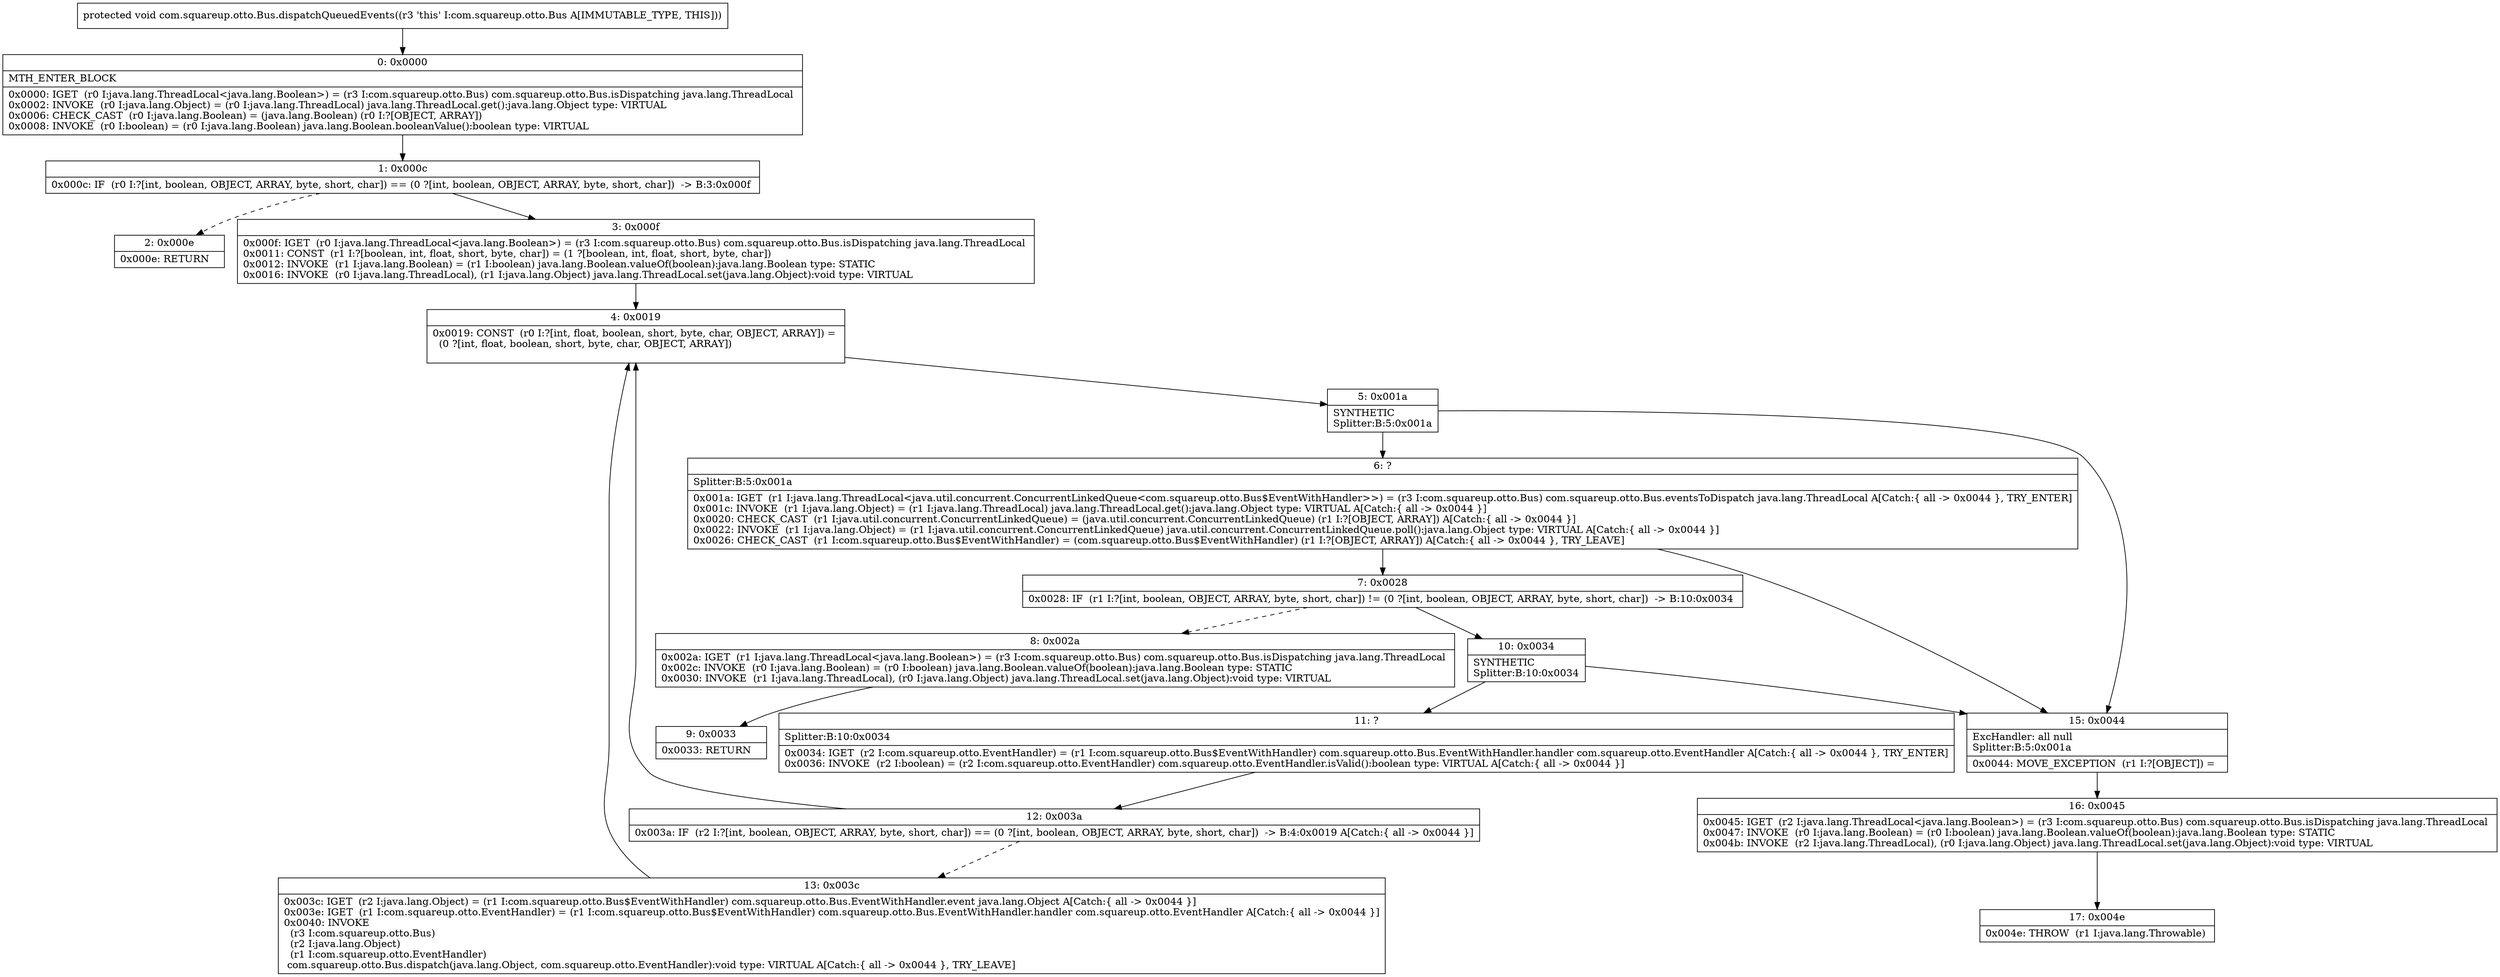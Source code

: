 digraph "CFG forcom.squareup.otto.Bus.dispatchQueuedEvents()V" {
Node_0 [shape=record,label="{0\:\ 0x0000|MTH_ENTER_BLOCK\l|0x0000: IGET  (r0 I:java.lang.ThreadLocal\<java.lang.Boolean\>) = (r3 I:com.squareup.otto.Bus) com.squareup.otto.Bus.isDispatching java.lang.ThreadLocal \l0x0002: INVOKE  (r0 I:java.lang.Object) = (r0 I:java.lang.ThreadLocal) java.lang.ThreadLocal.get():java.lang.Object type: VIRTUAL \l0x0006: CHECK_CAST  (r0 I:java.lang.Boolean) = (java.lang.Boolean) (r0 I:?[OBJECT, ARRAY]) \l0x0008: INVOKE  (r0 I:boolean) = (r0 I:java.lang.Boolean) java.lang.Boolean.booleanValue():boolean type: VIRTUAL \l}"];
Node_1 [shape=record,label="{1\:\ 0x000c|0x000c: IF  (r0 I:?[int, boolean, OBJECT, ARRAY, byte, short, char]) == (0 ?[int, boolean, OBJECT, ARRAY, byte, short, char])  \-\> B:3:0x000f \l}"];
Node_2 [shape=record,label="{2\:\ 0x000e|0x000e: RETURN   \l}"];
Node_3 [shape=record,label="{3\:\ 0x000f|0x000f: IGET  (r0 I:java.lang.ThreadLocal\<java.lang.Boolean\>) = (r3 I:com.squareup.otto.Bus) com.squareup.otto.Bus.isDispatching java.lang.ThreadLocal \l0x0011: CONST  (r1 I:?[boolean, int, float, short, byte, char]) = (1 ?[boolean, int, float, short, byte, char]) \l0x0012: INVOKE  (r1 I:java.lang.Boolean) = (r1 I:boolean) java.lang.Boolean.valueOf(boolean):java.lang.Boolean type: STATIC \l0x0016: INVOKE  (r0 I:java.lang.ThreadLocal), (r1 I:java.lang.Object) java.lang.ThreadLocal.set(java.lang.Object):void type: VIRTUAL \l}"];
Node_4 [shape=record,label="{4\:\ 0x0019|0x0019: CONST  (r0 I:?[int, float, boolean, short, byte, char, OBJECT, ARRAY]) = \l  (0 ?[int, float, boolean, short, byte, char, OBJECT, ARRAY])\l \l}"];
Node_5 [shape=record,label="{5\:\ 0x001a|SYNTHETIC\lSplitter:B:5:0x001a\l}"];
Node_6 [shape=record,label="{6\:\ ?|Splitter:B:5:0x001a\l|0x001a: IGET  (r1 I:java.lang.ThreadLocal\<java.util.concurrent.ConcurrentLinkedQueue\<com.squareup.otto.Bus$EventWithHandler\>\>) = (r3 I:com.squareup.otto.Bus) com.squareup.otto.Bus.eventsToDispatch java.lang.ThreadLocal A[Catch:\{ all \-\> 0x0044 \}, TRY_ENTER]\l0x001c: INVOKE  (r1 I:java.lang.Object) = (r1 I:java.lang.ThreadLocal) java.lang.ThreadLocal.get():java.lang.Object type: VIRTUAL A[Catch:\{ all \-\> 0x0044 \}]\l0x0020: CHECK_CAST  (r1 I:java.util.concurrent.ConcurrentLinkedQueue) = (java.util.concurrent.ConcurrentLinkedQueue) (r1 I:?[OBJECT, ARRAY]) A[Catch:\{ all \-\> 0x0044 \}]\l0x0022: INVOKE  (r1 I:java.lang.Object) = (r1 I:java.util.concurrent.ConcurrentLinkedQueue) java.util.concurrent.ConcurrentLinkedQueue.poll():java.lang.Object type: VIRTUAL A[Catch:\{ all \-\> 0x0044 \}]\l0x0026: CHECK_CAST  (r1 I:com.squareup.otto.Bus$EventWithHandler) = (com.squareup.otto.Bus$EventWithHandler) (r1 I:?[OBJECT, ARRAY]) A[Catch:\{ all \-\> 0x0044 \}, TRY_LEAVE]\l}"];
Node_7 [shape=record,label="{7\:\ 0x0028|0x0028: IF  (r1 I:?[int, boolean, OBJECT, ARRAY, byte, short, char]) != (0 ?[int, boolean, OBJECT, ARRAY, byte, short, char])  \-\> B:10:0x0034 \l}"];
Node_8 [shape=record,label="{8\:\ 0x002a|0x002a: IGET  (r1 I:java.lang.ThreadLocal\<java.lang.Boolean\>) = (r3 I:com.squareup.otto.Bus) com.squareup.otto.Bus.isDispatching java.lang.ThreadLocal \l0x002c: INVOKE  (r0 I:java.lang.Boolean) = (r0 I:boolean) java.lang.Boolean.valueOf(boolean):java.lang.Boolean type: STATIC \l0x0030: INVOKE  (r1 I:java.lang.ThreadLocal), (r0 I:java.lang.Object) java.lang.ThreadLocal.set(java.lang.Object):void type: VIRTUAL \l}"];
Node_9 [shape=record,label="{9\:\ 0x0033|0x0033: RETURN   \l}"];
Node_10 [shape=record,label="{10\:\ 0x0034|SYNTHETIC\lSplitter:B:10:0x0034\l}"];
Node_11 [shape=record,label="{11\:\ ?|Splitter:B:10:0x0034\l|0x0034: IGET  (r2 I:com.squareup.otto.EventHandler) = (r1 I:com.squareup.otto.Bus$EventWithHandler) com.squareup.otto.Bus.EventWithHandler.handler com.squareup.otto.EventHandler A[Catch:\{ all \-\> 0x0044 \}, TRY_ENTER]\l0x0036: INVOKE  (r2 I:boolean) = (r2 I:com.squareup.otto.EventHandler) com.squareup.otto.EventHandler.isValid():boolean type: VIRTUAL A[Catch:\{ all \-\> 0x0044 \}]\l}"];
Node_12 [shape=record,label="{12\:\ 0x003a|0x003a: IF  (r2 I:?[int, boolean, OBJECT, ARRAY, byte, short, char]) == (0 ?[int, boolean, OBJECT, ARRAY, byte, short, char])  \-\> B:4:0x0019 A[Catch:\{ all \-\> 0x0044 \}]\l}"];
Node_13 [shape=record,label="{13\:\ 0x003c|0x003c: IGET  (r2 I:java.lang.Object) = (r1 I:com.squareup.otto.Bus$EventWithHandler) com.squareup.otto.Bus.EventWithHandler.event java.lang.Object A[Catch:\{ all \-\> 0x0044 \}]\l0x003e: IGET  (r1 I:com.squareup.otto.EventHandler) = (r1 I:com.squareup.otto.Bus$EventWithHandler) com.squareup.otto.Bus.EventWithHandler.handler com.squareup.otto.EventHandler A[Catch:\{ all \-\> 0x0044 \}]\l0x0040: INVOKE  \l  (r3 I:com.squareup.otto.Bus)\l  (r2 I:java.lang.Object)\l  (r1 I:com.squareup.otto.EventHandler)\l com.squareup.otto.Bus.dispatch(java.lang.Object, com.squareup.otto.EventHandler):void type: VIRTUAL A[Catch:\{ all \-\> 0x0044 \}, TRY_LEAVE]\l}"];
Node_15 [shape=record,label="{15\:\ 0x0044|ExcHandler: all null\lSplitter:B:5:0x001a\l|0x0044: MOVE_EXCEPTION  (r1 I:?[OBJECT]) =  \l}"];
Node_16 [shape=record,label="{16\:\ 0x0045|0x0045: IGET  (r2 I:java.lang.ThreadLocal\<java.lang.Boolean\>) = (r3 I:com.squareup.otto.Bus) com.squareup.otto.Bus.isDispatching java.lang.ThreadLocal \l0x0047: INVOKE  (r0 I:java.lang.Boolean) = (r0 I:boolean) java.lang.Boolean.valueOf(boolean):java.lang.Boolean type: STATIC \l0x004b: INVOKE  (r2 I:java.lang.ThreadLocal), (r0 I:java.lang.Object) java.lang.ThreadLocal.set(java.lang.Object):void type: VIRTUAL \l}"];
Node_17 [shape=record,label="{17\:\ 0x004e|0x004e: THROW  (r1 I:java.lang.Throwable) \l}"];
MethodNode[shape=record,label="{protected void com.squareup.otto.Bus.dispatchQueuedEvents((r3 'this' I:com.squareup.otto.Bus A[IMMUTABLE_TYPE, THIS])) }"];
MethodNode -> Node_0;
Node_0 -> Node_1;
Node_1 -> Node_2[style=dashed];
Node_1 -> Node_3;
Node_3 -> Node_4;
Node_4 -> Node_5;
Node_5 -> Node_6;
Node_5 -> Node_15;
Node_6 -> Node_7;
Node_6 -> Node_15;
Node_7 -> Node_8[style=dashed];
Node_7 -> Node_10;
Node_8 -> Node_9;
Node_10 -> Node_11;
Node_10 -> Node_15;
Node_11 -> Node_12;
Node_12 -> Node_4;
Node_12 -> Node_13[style=dashed];
Node_13 -> Node_4;
Node_15 -> Node_16;
Node_16 -> Node_17;
}

